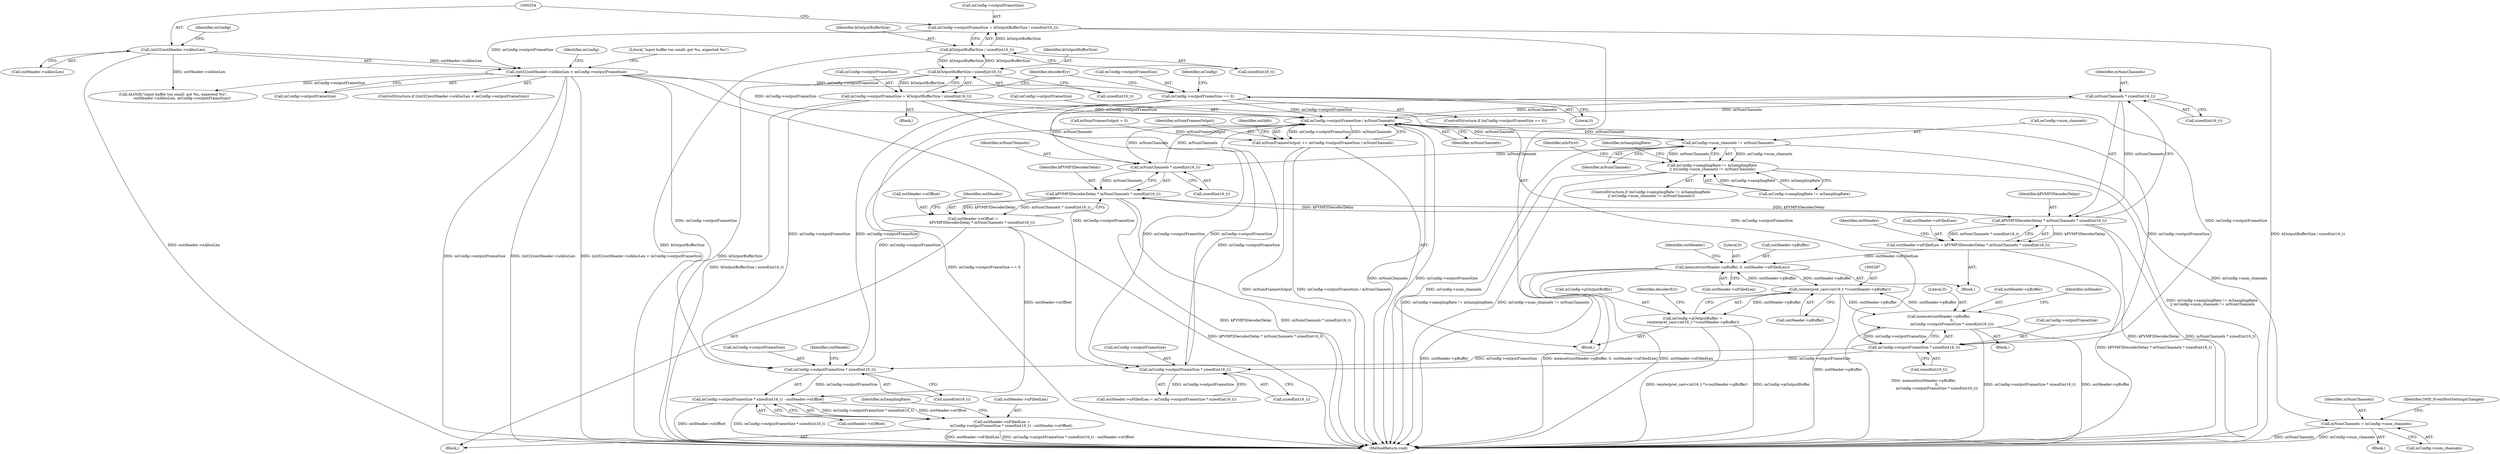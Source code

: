 digraph "1_Android_c2639afac631f5c1ffddf70ee8a6fe943d0bedf9@API" {
"1000362" [label="(Call,mNumChannels * sizeof(int16_t))"];
"1000540" [label="(Call,mConfig->outputFrameSize / mNumChannels)"];
"1000485" [label="(Call,mConfig->outputFrameSize * sizeof(int16_t))"];
"1000332" [label="(Call,mConfig->outputFrameSize = kOutputBufferSize / sizeof(int16_t))"];
"1000336" [label="(Call,kOutputBufferSize / sizeof(int16_t))"];
"1000247" [label="(Call,kOutputBufferSize / sizeof(int16_t))"];
"1000392" [label="(Call,mConfig->outputFrameSize * sizeof(int16_t))"];
"1000326" [label="(Call,mConfig->outputFrameSize == 0)"];
"1000252" [label="(Call,(int32)outHeader->nAllocLen < mConfig->outputFrameSize)"];
"1000253" [label="(Call,(int32)outHeader->nAllocLen)"];
"1000243" [label="(Call,mConfig->outputFrameSize = kOutputBufferSize / sizeof(int16_t))"];
"1000462" [label="(Call,mConfig->outputFrameSize * sizeof(int16_t))"];
"1000416" [label="(Call,mConfig->num_channels != mNumChannels)"];
"1000453" [label="(Call,mNumChannels * sizeof(int16_t))"];
"1000362" [label="(Call,mNumChannels * sizeof(int16_t))"];
"1000360" [label="(Call,kPVMP3DecoderDelay * mNumChannels * sizeof(int16_t))"];
"1000356" [label="(Call,outHeader->nFilledLen = kPVMP3DecoderDelay * mNumChannels * sizeof(int16_t))"];
"1000366" [label="(Call,memset(outHeader->pBuffer, 0, outHeader->nFilledLen))"];
"1000286" [label="(Call,reinterpret_cast<int16_t *>(outHeader->pBuffer))"];
"1000282" [label="(Call,mConfig->pOutputBuffer =\n reinterpret_cast<int16_t *>(outHeader->pBuffer))"];
"1000387" [label="(Call,memset(outHeader->pBuffer,\n                       0,\n                       mConfig->outputFrameSize * sizeof(int16_t)))"];
"1000451" [label="(Call,kPVMP3DecoderDelay * mNumChannels * sizeof(int16_t))"];
"1000447" [label="(Call,outHeader->nOffset =\n                kPVMP3DecoderDelay * mNumChannels * sizeof(int16_t))"];
"1000461" [label="(Call,mConfig->outputFrameSize * sizeof(int16_t) - outHeader->nOffset)"];
"1000457" [label="(Call,outHeader->nFilledLen =\n                mConfig->outputFrameSize * sizeof(int16_t) - outHeader->nOffset)"];
"1000410" [label="(Call,mConfig->samplingRate != mSamplingRate\n || mConfig->num_channels != mNumChannels)"];
"1000427" [label="(Call,mNumChannels = mConfig->num_channels)"];
"1000538" [label="(Call,mNumFramesOutput += mConfig->outputFrameSize / mNumChannels)"];
"1000283" [label="(Call,mConfig->pOutputBuffer)"];
"1000133" [label="(Block,)"];
"1000388" [label="(Call,outHeader->pBuffer)"];
"1000491" [label="(Identifier,mSamplingRate)"];
"1000443" [label="(Block,)"];
"1000544" [label="(Identifier,mNumChannels)"];
"1000420" [label="(Identifier,mNumChannels)"];
"1000252" [label="(Call,(int32)outHeader->nAllocLen < mConfig->outputFrameSize)"];
"1000463" [label="(Call,mConfig->outputFrameSize)"];
"1000367" [label="(Call,outHeader->pBuffer)"];
"1000416" [label="(Call,mConfig->num_channels != mNumChannels)"];
"1000458" [label="(Call,outHeader->nFilledLen)"];
"1000399" [label="(Identifier,inHeader)"];
"1000357" [label="(Call,outHeader->nFilledLen)"];
"1000417" [label="(Call,mConfig->num_channels)"];
"1000442" [label="(Identifier,mIsFirst)"];
"1000547" [label="(Identifier,outInfo)"];
"1000364" [label="(Call,sizeof(int16_t))"];
"1000428" [label="(Identifier,mNumChannels)"];
"1000332" [label="(Call,mConfig->outputFrameSize = kOutputBufferSize / sizeof(int16_t))"];
"1000371" [label="(Call,outHeader->nFilledLen)"];
"1000362" [label="(Call,mNumChannels * sizeof(int16_t))"];
"1000325" [label="(ControlStructure,if (mConfig->outputFrameSize == 0))"];
"1000486" [label="(Call,mConfig->outputFrameSize)"];
"1000423" [label="(Identifier,mSamplingRate)"];
"1000560" [label="(MethodReturn,void)"];
"1000361" [label="(Identifier,kPVMP3DecoderDelay)"];
"1000258" [label="(Call,mConfig->outputFrameSize)"];
"1000330" [label="(Literal,0)"];
"1000336" [label="(Call,kOutputBufferSize / sizeof(int16_t))"];
"1000541" [label="(Call,mConfig->outputFrameSize)"];
"1000366" [label="(Call,memset(outHeader->pBuffer, 0, outHeader->nFilledLen))"];
"1000286" [label="(Call,reinterpret_cast<int16_t *>(outHeader->pBuffer))"];
"1000253" [label="(Call,(int32)outHeader->nAllocLen)"];
"1000333" [label="(Call,mConfig->outputFrameSize)"];
"1000433" [label="(Identifier,OMX_EventPortSettingsChanged)"];
"1000429" [label="(Call,mConfig->num_channels)"];
"1000327" [label="(Call,mConfig->outputFrameSize)"];
"1000485" [label="(Call,mConfig->outputFrameSize * sizeof(int16_t))"];
"1000392" [label="(Call,mConfig->outputFrameSize * sizeof(int16_t))"];
"1000410" [label="(Call,mConfig->samplingRate != mSamplingRate\n || mConfig->num_channels != mNumChannels)"];
"1000259" [label="(Identifier,mConfig)"];
"1000376" [label="(Identifier,outHeader)"];
"1000387" [label="(Call,memset(outHeader->pBuffer,\n                       0,\n                       mConfig->outputFrameSize * sizeof(int16_t)))"];
"1000326" [label="(Call,mConfig->outputFrameSize == 0)"];
"1000284" [label="(Identifier,mConfig)"];
"1000282" [label="(Call,mConfig->pOutputBuffer =\n reinterpret_cast<int16_t *>(outHeader->pBuffer))"];
"1000350" [label="(Block,)"];
"1000396" [label="(Call,sizeof(int16_t))"];
"1000334" [label="(Identifier,mConfig)"];
"1000448" [label="(Call,outHeader->nOffset)"];
"1000427" [label="(Call,mNumChannels = mConfig->num_channels)"];
"1000393" [label="(Call,mConfig->outputFrameSize)"];
"1000451" [label="(Call,kPVMP3DecoderDelay * mNumChannels * sizeof(int16_t))"];
"1000540" [label="(Call,mConfig->outputFrameSize / mNumChannels)"];
"1000459" [label="(Identifier,outHeader)"];
"1000263" [label="(Literal,\"input buffer too small: got %u, expected %u\")"];
"1000190" [label="(Call,mNumFramesOutput = 0)"];
"1000452" [label="(Identifier,kPVMP3DecoderDelay)"];
"1000409" [label="(ControlStructure,if (mConfig->samplingRate != mSamplingRate\n || mConfig->num_channels != mNumChannels))"];
"1000455" [label="(Call,sizeof(int16_t))"];
"1000461" [label="(Call,mConfig->outputFrameSize * sizeof(int16_t) - outHeader->nOffset)"];
"1000411" [label="(Call,mConfig->samplingRate != mSamplingRate)"];
"1000343" [label="(Identifier,decoderErr)"];
"1000383" [label="(Block,)"];
"1000337" [label="(Identifier,kOutputBufferSize)"];
"1000447" [label="(Call,outHeader->nOffset =\n                kPVMP3DecoderDelay * mNumChannels * sizeof(int16_t))"];
"1000489" [label="(Call,sizeof(int16_t))"];
"1000248" [label="(Identifier,kOutputBufferSize)"];
"1000468" [label="(Call,outHeader->nOffset)"];
"1000363" [label="(Identifier,mNumChannels)"];
"1000244" [label="(Call,mConfig->outputFrameSize)"];
"1000538" [label="(Call,mNumFramesOutput += mConfig->outputFrameSize / mNumChannels)"];
"1000539" [label="(Identifier,mNumFramesOutput)"];
"1000391" [label="(Literal,0)"];
"1000262" [label="(Call,ALOGE(\"input buffer too small: got %u, expected %u\",\n                outHeader->nAllocLen, mConfig->outputFrameSize))"];
"1000255" [label="(Call,outHeader->nAllocLen)"];
"1000288" [label="(Call,outHeader->pBuffer)"];
"1000338" [label="(Call,sizeof(int16_t))"];
"1000469" [label="(Identifier,outHeader)"];
"1000454" [label="(Identifier,mNumChannels)"];
"1000368" [label="(Identifier,outHeader)"];
"1000295" [label="(Identifier,decoderErr)"];
"1000247" [label="(Call,kOutputBufferSize / sizeof(int16_t))"];
"1000251" [label="(ControlStructure,if ((int32)outHeader->nAllocLen < mConfig->outputFrameSize))"];
"1000453" [label="(Call,mNumChannels * sizeof(int16_t))"];
"1000457" [label="(Call,outHeader->nFilledLen =\n                mConfig->outputFrameSize * sizeof(int16_t) - outHeader->nOffset)"];
"1000249" [label="(Call,sizeof(int16_t))"];
"1000466" [label="(Call,sizeof(int16_t))"];
"1000370" [label="(Literal,0)"];
"1000356" [label="(Call,outHeader->nFilledLen = kPVMP3DecoderDelay * mNumChannels * sizeof(int16_t))"];
"1000331" [label="(Block,)"];
"1000243" [label="(Call,mConfig->outputFrameSize = kOutputBufferSize / sizeof(int16_t))"];
"1000421" [label="(Block,)"];
"1000360" [label="(Call,kPVMP3DecoderDelay * mNumChannels * sizeof(int16_t))"];
"1000462" [label="(Call,mConfig->outputFrameSize * sizeof(int16_t))"];
"1000481" [label="(Call,outHeader->nFilledLen = mConfig->outputFrameSize * sizeof(int16_t))"];
"1000362" -> "1000360"  [label="AST: "];
"1000362" -> "1000364"  [label="CFG: "];
"1000363" -> "1000362"  [label="AST: "];
"1000364" -> "1000362"  [label="AST: "];
"1000360" -> "1000362"  [label="CFG: "];
"1000362" -> "1000360"  [label="DDG: mNumChannels"];
"1000540" -> "1000362"  [label="DDG: mNumChannels"];
"1000362" -> "1000453"  [label="DDG: mNumChannels"];
"1000362" -> "1000540"  [label="DDG: mNumChannels"];
"1000540" -> "1000538"  [label="AST: "];
"1000540" -> "1000544"  [label="CFG: "];
"1000541" -> "1000540"  [label="AST: "];
"1000544" -> "1000540"  [label="AST: "];
"1000538" -> "1000540"  [label="CFG: "];
"1000540" -> "1000560"  [label="DDG: mNumChannels"];
"1000540" -> "1000560"  [label="DDG: mConfig->outputFrameSize"];
"1000540" -> "1000416"  [label="DDG: mNumChannels"];
"1000540" -> "1000453"  [label="DDG: mNumChannels"];
"1000540" -> "1000538"  [label="DDG: mConfig->outputFrameSize"];
"1000540" -> "1000538"  [label="DDG: mNumChannels"];
"1000485" -> "1000540"  [label="DDG: mConfig->outputFrameSize"];
"1000332" -> "1000540"  [label="DDG: mConfig->outputFrameSize"];
"1000462" -> "1000540"  [label="DDG: mConfig->outputFrameSize"];
"1000392" -> "1000540"  [label="DDG: mConfig->outputFrameSize"];
"1000252" -> "1000540"  [label="DDG: mConfig->outputFrameSize"];
"1000326" -> "1000540"  [label="DDG: mConfig->outputFrameSize"];
"1000416" -> "1000540"  [label="DDG: mNumChannels"];
"1000453" -> "1000540"  [label="DDG: mNumChannels"];
"1000485" -> "1000481"  [label="AST: "];
"1000485" -> "1000489"  [label="CFG: "];
"1000486" -> "1000485"  [label="AST: "];
"1000489" -> "1000485"  [label="AST: "];
"1000481" -> "1000485"  [label="CFG: "];
"1000485" -> "1000481"  [label="DDG: mConfig->outputFrameSize"];
"1000332" -> "1000485"  [label="DDG: mConfig->outputFrameSize"];
"1000392" -> "1000485"  [label="DDG: mConfig->outputFrameSize"];
"1000252" -> "1000485"  [label="DDG: mConfig->outputFrameSize"];
"1000326" -> "1000485"  [label="DDG: mConfig->outputFrameSize"];
"1000332" -> "1000331"  [label="AST: "];
"1000332" -> "1000336"  [label="CFG: "];
"1000333" -> "1000332"  [label="AST: "];
"1000336" -> "1000332"  [label="AST: "];
"1000343" -> "1000332"  [label="CFG: "];
"1000332" -> "1000560"  [label="DDG: kOutputBufferSize / sizeof(int16_t)"];
"1000336" -> "1000332"  [label="DDG: kOutputBufferSize"];
"1000332" -> "1000392"  [label="DDG: mConfig->outputFrameSize"];
"1000332" -> "1000462"  [label="DDG: mConfig->outputFrameSize"];
"1000336" -> "1000338"  [label="CFG: "];
"1000337" -> "1000336"  [label="AST: "];
"1000338" -> "1000336"  [label="AST: "];
"1000336" -> "1000560"  [label="DDG: kOutputBufferSize"];
"1000336" -> "1000247"  [label="DDG: kOutputBufferSize"];
"1000247" -> "1000336"  [label="DDG: kOutputBufferSize"];
"1000247" -> "1000243"  [label="AST: "];
"1000247" -> "1000249"  [label="CFG: "];
"1000248" -> "1000247"  [label="AST: "];
"1000249" -> "1000247"  [label="AST: "];
"1000243" -> "1000247"  [label="CFG: "];
"1000247" -> "1000560"  [label="DDG: kOutputBufferSize"];
"1000247" -> "1000243"  [label="DDG: kOutputBufferSize"];
"1000392" -> "1000387"  [label="AST: "];
"1000392" -> "1000396"  [label="CFG: "];
"1000393" -> "1000392"  [label="AST: "];
"1000396" -> "1000392"  [label="AST: "];
"1000387" -> "1000392"  [label="CFG: "];
"1000392" -> "1000387"  [label="DDG: mConfig->outputFrameSize"];
"1000326" -> "1000392"  [label="DDG: mConfig->outputFrameSize"];
"1000392" -> "1000462"  [label="DDG: mConfig->outputFrameSize"];
"1000326" -> "1000325"  [label="AST: "];
"1000326" -> "1000330"  [label="CFG: "];
"1000327" -> "1000326"  [label="AST: "];
"1000330" -> "1000326"  [label="AST: "];
"1000334" -> "1000326"  [label="CFG: "];
"1000343" -> "1000326"  [label="CFG: "];
"1000326" -> "1000560"  [label="DDG: mConfig->outputFrameSize == 0"];
"1000252" -> "1000326"  [label="DDG: mConfig->outputFrameSize"];
"1000326" -> "1000462"  [label="DDG: mConfig->outputFrameSize"];
"1000252" -> "1000251"  [label="AST: "];
"1000252" -> "1000258"  [label="CFG: "];
"1000253" -> "1000252"  [label="AST: "];
"1000258" -> "1000252"  [label="AST: "];
"1000263" -> "1000252"  [label="CFG: "];
"1000284" -> "1000252"  [label="CFG: "];
"1000252" -> "1000560"  [label="DDG: (int32)outHeader->nAllocLen"];
"1000252" -> "1000560"  [label="DDG: (int32)outHeader->nAllocLen < mConfig->outputFrameSize"];
"1000252" -> "1000560"  [label="DDG: mConfig->outputFrameSize"];
"1000253" -> "1000252"  [label="DDG: outHeader->nAllocLen"];
"1000243" -> "1000252"  [label="DDG: mConfig->outputFrameSize"];
"1000252" -> "1000262"  [label="DDG: mConfig->outputFrameSize"];
"1000252" -> "1000462"  [label="DDG: mConfig->outputFrameSize"];
"1000253" -> "1000255"  [label="CFG: "];
"1000254" -> "1000253"  [label="AST: "];
"1000255" -> "1000253"  [label="AST: "];
"1000259" -> "1000253"  [label="CFG: "];
"1000253" -> "1000560"  [label="DDG: outHeader->nAllocLen"];
"1000253" -> "1000262"  [label="DDG: outHeader->nAllocLen"];
"1000243" -> "1000133"  [label="AST: "];
"1000244" -> "1000243"  [label="AST: "];
"1000254" -> "1000243"  [label="CFG: "];
"1000243" -> "1000560"  [label="DDG: kOutputBufferSize / sizeof(int16_t)"];
"1000462" -> "1000461"  [label="AST: "];
"1000462" -> "1000466"  [label="CFG: "];
"1000463" -> "1000462"  [label="AST: "];
"1000466" -> "1000462"  [label="AST: "];
"1000469" -> "1000462"  [label="CFG: "];
"1000462" -> "1000461"  [label="DDG: mConfig->outputFrameSize"];
"1000416" -> "1000410"  [label="AST: "];
"1000416" -> "1000420"  [label="CFG: "];
"1000417" -> "1000416"  [label="AST: "];
"1000420" -> "1000416"  [label="AST: "];
"1000410" -> "1000416"  [label="CFG: "];
"1000416" -> "1000560"  [label="DDG: mConfig->num_channels"];
"1000416" -> "1000410"  [label="DDG: mConfig->num_channels"];
"1000416" -> "1000410"  [label="DDG: mNumChannels"];
"1000416" -> "1000427"  [label="DDG: mConfig->num_channels"];
"1000416" -> "1000453"  [label="DDG: mNumChannels"];
"1000453" -> "1000451"  [label="AST: "];
"1000453" -> "1000455"  [label="CFG: "];
"1000454" -> "1000453"  [label="AST: "];
"1000455" -> "1000453"  [label="AST: "];
"1000451" -> "1000453"  [label="CFG: "];
"1000453" -> "1000451"  [label="DDG: mNumChannels"];
"1000360" -> "1000356"  [label="AST: "];
"1000361" -> "1000360"  [label="AST: "];
"1000356" -> "1000360"  [label="CFG: "];
"1000360" -> "1000560"  [label="DDG: kPVMP3DecoderDelay"];
"1000360" -> "1000560"  [label="DDG: mNumChannels * sizeof(int16_t)"];
"1000360" -> "1000356"  [label="DDG: kPVMP3DecoderDelay"];
"1000360" -> "1000356"  [label="DDG: mNumChannels * sizeof(int16_t)"];
"1000451" -> "1000360"  [label="DDG: kPVMP3DecoderDelay"];
"1000360" -> "1000451"  [label="DDG: kPVMP3DecoderDelay"];
"1000356" -> "1000350"  [label="AST: "];
"1000357" -> "1000356"  [label="AST: "];
"1000368" -> "1000356"  [label="CFG: "];
"1000356" -> "1000560"  [label="DDG: kPVMP3DecoderDelay * mNumChannels * sizeof(int16_t)"];
"1000356" -> "1000366"  [label="DDG: outHeader->nFilledLen"];
"1000366" -> "1000350"  [label="AST: "];
"1000366" -> "1000371"  [label="CFG: "];
"1000367" -> "1000366"  [label="AST: "];
"1000370" -> "1000366"  [label="AST: "];
"1000371" -> "1000366"  [label="AST: "];
"1000376" -> "1000366"  [label="CFG: "];
"1000366" -> "1000560"  [label="DDG: outHeader->pBuffer"];
"1000366" -> "1000560"  [label="DDG: memset(outHeader->pBuffer, 0, outHeader->nFilledLen)"];
"1000366" -> "1000560"  [label="DDG: outHeader->nFilledLen"];
"1000366" -> "1000286"  [label="DDG: outHeader->pBuffer"];
"1000286" -> "1000366"  [label="DDG: outHeader->pBuffer"];
"1000286" -> "1000282"  [label="AST: "];
"1000286" -> "1000288"  [label="CFG: "];
"1000287" -> "1000286"  [label="AST: "];
"1000288" -> "1000286"  [label="AST: "];
"1000282" -> "1000286"  [label="CFG: "];
"1000286" -> "1000560"  [label="DDG: outHeader->pBuffer"];
"1000286" -> "1000282"  [label="DDG: outHeader->pBuffer"];
"1000387" -> "1000286"  [label="DDG: outHeader->pBuffer"];
"1000286" -> "1000387"  [label="DDG: outHeader->pBuffer"];
"1000282" -> "1000133"  [label="AST: "];
"1000283" -> "1000282"  [label="AST: "];
"1000295" -> "1000282"  [label="CFG: "];
"1000282" -> "1000560"  [label="DDG: reinterpret_cast<int16_t *>(outHeader->pBuffer)"];
"1000282" -> "1000560"  [label="DDG: mConfig->pOutputBuffer"];
"1000387" -> "1000383"  [label="AST: "];
"1000388" -> "1000387"  [label="AST: "];
"1000391" -> "1000387"  [label="AST: "];
"1000399" -> "1000387"  [label="CFG: "];
"1000387" -> "1000560"  [label="DDG: mConfig->outputFrameSize * sizeof(int16_t)"];
"1000387" -> "1000560"  [label="DDG: outHeader->pBuffer"];
"1000387" -> "1000560"  [label="DDG: memset(outHeader->pBuffer,\n                       0,\n                       mConfig->outputFrameSize * sizeof(int16_t))"];
"1000451" -> "1000447"  [label="AST: "];
"1000452" -> "1000451"  [label="AST: "];
"1000447" -> "1000451"  [label="CFG: "];
"1000451" -> "1000560"  [label="DDG: kPVMP3DecoderDelay"];
"1000451" -> "1000560"  [label="DDG: mNumChannels * sizeof(int16_t)"];
"1000451" -> "1000447"  [label="DDG: kPVMP3DecoderDelay"];
"1000451" -> "1000447"  [label="DDG: mNumChannels * sizeof(int16_t)"];
"1000447" -> "1000443"  [label="AST: "];
"1000448" -> "1000447"  [label="AST: "];
"1000459" -> "1000447"  [label="CFG: "];
"1000447" -> "1000560"  [label="DDG: kPVMP3DecoderDelay * mNumChannels * sizeof(int16_t)"];
"1000447" -> "1000461"  [label="DDG: outHeader->nOffset"];
"1000461" -> "1000457"  [label="AST: "];
"1000461" -> "1000468"  [label="CFG: "];
"1000468" -> "1000461"  [label="AST: "];
"1000457" -> "1000461"  [label="CFG: "];
"1000461" -> "1000560"  [label="DDG: outHeader->nOffset"];
"1000461" -> "1000560"  [label="DDG: mConfig->outputFrameSize * sizeof(int16_t)"];
"1000461" -> "1000457"  [label="DDG: mConfig->outputFrameSize * sizeof(int16_t)"];
"1000461" -> "1000457"  [label="DDG: outHeader->nOffset"];
"1000457" -> "1000443"  [label="AST: "];
"1000458" -> "1000457"  [label="AST: "];
"1000491" -> "1000457"  [label="CFG: "];
"1000457" -> "1000560"  [label="DDG: mConfig->outputFrameSize * sizeof(int16_t) - outHeader->nOffset"];
"1000457" -> "1000560"  [label="DDG: outHeader->nFilledLen"];
"1000410" -> "1000409"  [label="AST: "];
"1000410" -> "1000411"  [label="CFG: "];
"1000411" -> "1000410"  [label="AST: "];
"1000423" -> "1000410"  [label="CFG: "];
"1000442" -> "1000410"  [label="CFG: "];
"1000410" -> "1000560"  [label="DDG: mConfig->samplingRate != mSamplingRate"];
"1000410" -> "1000560"  [label="DDG: mConfig->num_channels != mNumChannels"];
"1000410" -> "1000560"  [label="DDG: mConfig->samplingRate != mSamplingRate\n || mConfig->num_channels != mNumChannels"];
"1000411" -> "1000410"  [label="DDG: mConfig->samplingRate"];
"1000411" -> "1000410"  [label="DDG: mSamplingRate"];
"1000427" -> "1000421"  [label="AST: "];
"1000427" -> "1000429"  [label="CFG: "];
"1000428" -> "1000427"  [label="AST: "];
"1000429" -> "1000427"  [label="AST: "];
"1000433" -> "1000427"  [label="CFG: "];
"1000427" -> "1000560"  [label="DDG: mNumChannels"];
"1000427" -> "1000560"  [label="DDG: mConfig->num_channels"];
"1000538" -> "1000133"  [label="AST: "];
"1000539" -> "1000538"  [label="AST: "];
"1000547" -> "1000538"  [label="CFG: "];
"1000538" -> "1000560"  [label="DDG: mConfig->outputFrameSize / mNumChannels"];
"1000538" -> "1000560"  [label="DDG: mNumFramesOutput"];
"1000190" -> "1000538"  [label="DDG: mNumFramesOutput"];
}
